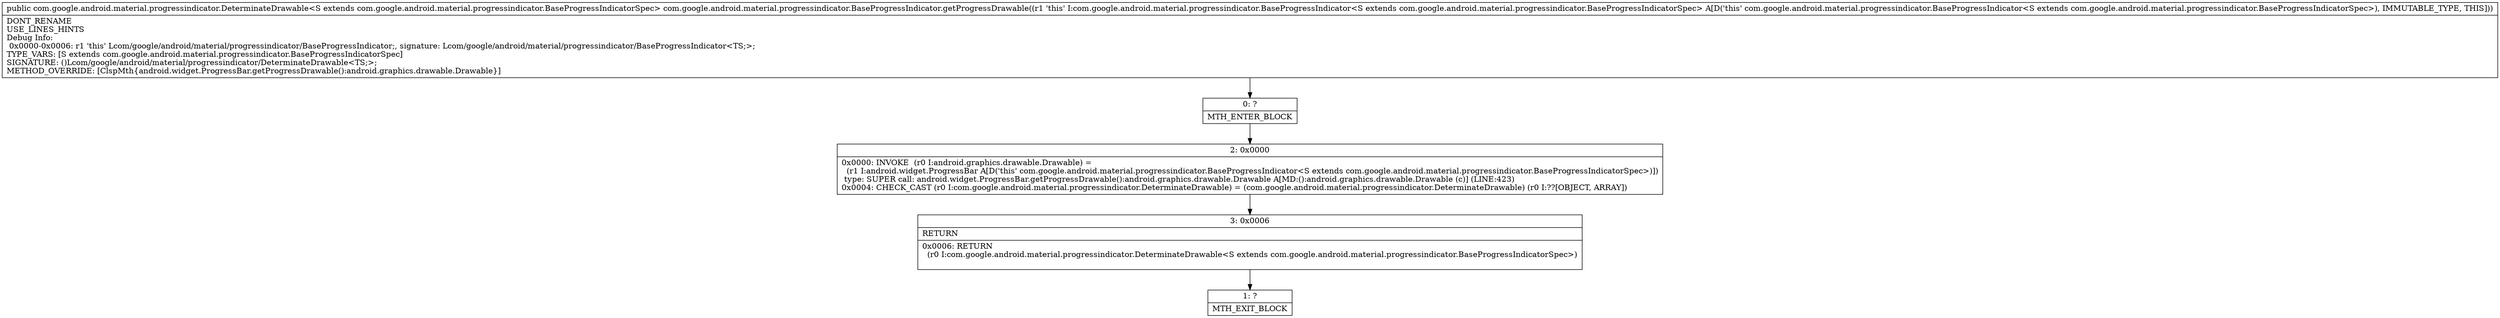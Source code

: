 digraph "CFG forcom.google.android.material.progressindicator.BaseProgressIndicator.getProgressDrawable()Lcom\/google\/android\/material\/progressindicator\/DeterminateDrawable;" {
Node_0 [shape=record,label="{0\:\ ?|MTH_ENTER_BLOCK\l}"];
Node_2 [shape=record,label="{2\:\ 0x0000|0x0000: INVOKE  (r0 I:android.graphics.drawable.Drawable) = \l  (r1 I:android.widget.ProgressBar A[D('this' com.google.android.material.progressindicator.BaseProgressIndicator\<S extends com.google.android.material.progressindicator.BaseProgressIndicatorSpec\>)])\l type: SUPER call: android.widget.ProgressBar.getProgressDrawable():android.graphics.drawable.Drawable A[MD:():android.graphics.drawable.Drawable (c)] (LINE:423)\l0x0004: CHECK_CAST (r0 I:com.google.android.material.progressindicator.DeterminateDrawable) = (com.google.android.material.progressindicator.DeterminateDrawable) (r0 I:??[OBJECT, ARRAY]) \l}"];
Node_3 [shape=record,label="{3\:\ 0x0006|RETURN\l|0x0006: RETURN  \l  (r0 I:com.google.android.material.progressindicator.DeterminateDrawable\<S extends com.google.android.material.progressindicator.BaseProgressIndicatorSpec\>)\l \l}"];
Node_1 [shape=record,label="{1\:\ ?|MTH_EXIT_BLOCK\l}"];
MethodNode[shape=record,label="{public com.google.android.material.progressindicator.DeterminateDrawable\<S extends com.google.android.material.progressindicator.BaseProgressIndicatorSpec\> com.google.android.material.progressindicator.BaseProgressIndicator.getProgressDrawable((r1 'this' I:com.google.android.material.progressindicator.BaseProgressIndicator\<S extends com.google.android.material.progressindicator.BaseProgressIndicatorSpec\> A[D('this' com.google.android.material.progressindicator.BaseProgressIndicator\<S extends com.google.android.material.progressindicator.BaseProgressIndicatorSpec\>), IMMUTABLE_TYPE, THIS]))  | DONT_RENAME\lUSE_LINES_HINTS\lDebug Info:\l  0x0000\-0x0006: r1 'this' Lcom\/google\/android\/material\/progressindicator\/BaseProgressIndicator;, signature: Lcom\/google\/android\/material\/progressindicator\/BaseProgressIndicator\<TS;\>;\lTYPE_VARS: [S extends com.google.android.material.progressindicator.BaseProgressIndicatorSpec]\lSIGNATURE: ()Lcom\/google\/android\/material\/progressindicator\/DeterminateDrawable\<TS;\>;\lMETHOD_OVERRIDE: [ClspMth\{android.widget.ProgressBar.getProgressDrawable():android.graphics.drawable.Drawable\}]\l}"];
MethodNode -> Node_0;Node_0 -> Node_2;
Node_2 -> Node_3;
Node_3 -> Node_1;
}

